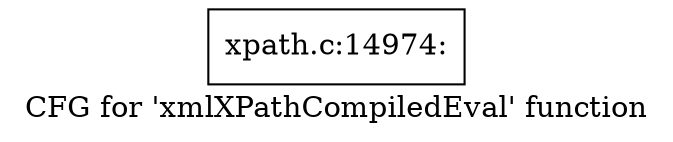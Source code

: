 digraph "CFG for 'xmlXPathCompiledEval' function" {
	label="CFG for 'xmlXPathCompiledEval' function";

	Node0x49496a0 [shape=record,label="{xpath.c:14974:}"];
}
